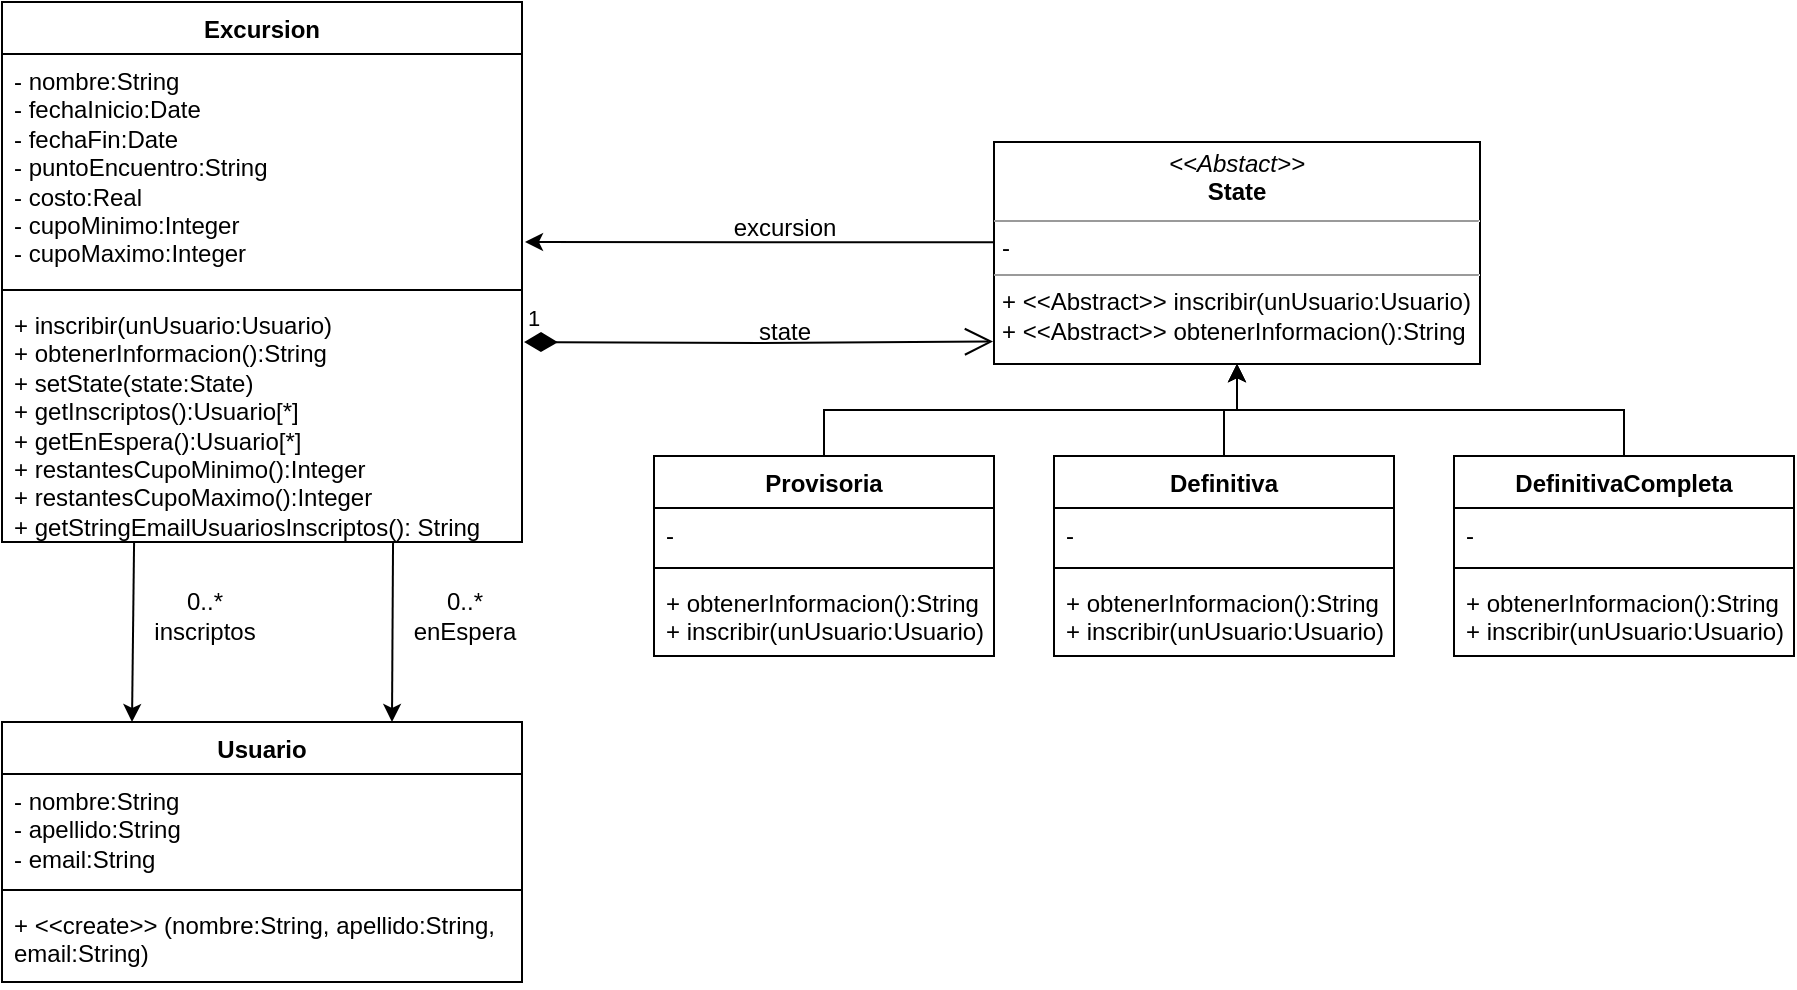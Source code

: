 <mxfile version="21.7.5" type="device">
  <diagram name="Page-1" id="VvDIMOCYECcrXnacSdCP">
    <mxGraphModel dx="964" dy="168" grid="1" gridSize="10" guides="1" tooltips="1" connect="1" arrows="1" fold="1" page="1" pageScale="1" pageWidth="827" pageHeight="1169" math="0" shadow="0">
      <root>
        <mxCell id="0" />
        <mxCell id="1" parent="0" />
        <mxCell id="ixvP6v56iMUqsWWSy3wV-1" value="Excursion" style="swimlane;fontStyle=1;align=center;verticalAlign=top;childLayout=stackLayout;horizontal=1;startSize=26;horizontalStack=0;resizeParent=1;resizeParentMax=0;resizeLast=0;collapsible=1;marginBottom=0;whiteSpace=wrap;html=1;" parent="1" vertex="1">
          <mxGeometry x="-46" y="30" width="260" height="270" as="geometry" />
        </mxCell>
        <mxCell id="ixvP6v56iMUqsWWSy3wV-2" value="- nombre:String&lt;br&gt;- fechaInicio:Date&lt;br&gt;- fechaFin:Date&lt;br&gt;- puntoEncuentro:String&lt;br&gt;- costo:Real&lt;br&gt;- cupoMinimo:Integer&lt;br&gt;- cupoMaximo:Integer" style="text;strokeColor=none;fillColor=none;align=left;verticalAlign=top;spacingLeft=4;spacingRight=4;overflow=hidden;rotatable=0;points=[[0,0.5],[1,0.5]];portConstraint=eastwest;whiteSpace=wrap;html=1;" parent="ixvP6v56iMUqsWWSy3wV-1" vertex="1">
          <mxGeometry y="26" width="260" height="114" as="geometry" />
        </mxCell>
        <mxCell id="ixvP6v56iMUqsWWSy3wV-3" value="" style="line;strokeWidth=1;fillColor=none;align=left;verticalAlign=middle;spacingTop=-1;spacingLeft=3;spacingRight=3;rotatable=0;labelPosition=right;points=[];portConstraint=eastwest;strokeColor=inherit;" parent="ixvP6v56iMUqsWWSy3wV-1" vertex="1">
          <mxGeometry y="140" width="260" height="8" as="geometry" />
        </mxCell>
        <mxCell id="ixvP6v56iMUqsWWSy3wV-4" value="+ inscribir(unUsuario:Usuario)&lt;br&gt;+ obtenerInformacion():String&lt;br&gt;+ setState(state:State)&lt;br&gt;+ getInscriptos():Usuario[*]&lt;br&gt;+ getEnEspera():Usuario[*]&lt;br&gt;+ restantesCupoMinimo():Integer&lt;br&gt;+ restantesCupoMaximo():Integer&lt;br&gt;+ getStringEmailUsuariosInscriptos(): String" style="text;strokeColor=none;fillColor=none;align=left;verticalAlign=top;spacingLeft=4;spacingRight=4;overflow=hidden;rotatable=0;points=[[0,0.5],[1,0.5]];portConstraint=eastwest;whiteSpace=wrap;html=1;" parent="ixvP6v56iMUqsWWSy3wV-1" vertex="1">
          <mxGeometry y="148" width="260" height="122" as="geometry" />
        </mxCell>
        <mxCell id="ixvP6v56iMUqsWWSy3wV-5" value="Usuario" style="swimlane;fontStyle=1;align=center;verticalAlign=top;childLayout=stackLayout;horizontal=1;startSize=26;horizontalStack=0;resizeParent=1;resizeParentMax=0;resizeLast=0;collapsible=1;marginBottom=0;whiteSpace=wrap;html=1;" parent="1" vertex="1">
          <mxGeometry x="-46" y="390" width="260" height="130" as="geometry" />
        </mxCell>
        <mxCell id="ixvP6v56iMUqsWWSy3wV-6" value="- nombre:String&lt;br&gt;- apellido:String&lt;br&gt;- email:String" style="text;strokeColor=none;fillColor=none;align=left;verticalAlign=top;spacingLeft=4;spacingRight=4;overflow=hidden;rotatable=0;points=[[0,0.5],[1,0.5]];portConstraint=eastwest;whiteSpace=wrap;html=1;" parent="ixvP6v56iMUqsWWSy3wV-5" vertex="1">
          <mxGeometry y="26" width="260" height="54" as="geometry" />
        </mxCell>
        <mxCell id="ixvP6v56iMUqsWWSy3wV-7" value="" style="line;strokeWidth=1;fillColor=none;align=left;verticalAlign=middle;spacingTop=-1;spacingLeft=3;spacingRight=3;rotatable=0;labelPosition=right;points=[];portConstraint=eastwest;strokeColor=inherit;" parent="ixvP6v56iMUqsWWSy3wV-5" vertex="1">
          <mxGeometry y="80" width="260" height="8" as="geometry" />
        </mxCell>
        <mxCell id="ixvP6v56iMUqsWWSy3wV-8" value="+ &amp;lt;&amp;lt;create&amp;gt;&amp;gt; (nombre:String, apellido:String, email:String)" style="text;strokeColor=none;fillColor=none;align=left;verticalAlign=top;spacingLeft=4;spacingRight=4;overflow=hidden;rotatable=0;points=[[0,0.5],[1,0.5]];portConstraint=eastwest;whiteSpace=wrap;html=1;" parent="ixvP6v56iMUqsWWSy3wV-5" vertex="1">
          <mxGeometry y="88" width="260" height="42" as="geometry" />
        </mxCell>
        <mxCell id="ixvP6v56iMUqsWWSy3wV-9" value="&lt;p style=&quot;margin:0px;margin-top:4px;text-align:center;&quot;&gt;&lt;i&gt;&amp;lt;&amp;lt;Abstact&amp;gt;&amp;gt;&lt;/i&gt;&lt;br&gt;&lt;b&gt;State&lt;/b&gt;&lt;/p&gt;&lt;hr size=&quot;1&quot;&gt;&lt;p style=&quot;margin:0px;margin-left:4px;&quot;&gt;-&lt;/p&gt;&lt;hr size=&quot;1&quot;&gt;&lt;p style=&quot;margin:0px;margin-left:4px;&quot;&gt;+ &amp;lt;&amp;lt;Abstract&amp;gt;&amp;gt; inscribir(unUsuario:Usuario)&lt;br&gt;&lt;/p&gt;&lt;p style=&quot;margin:0px;margin-left:4px;&quot;&gt;+ &amp;lt;&amp;lt;Abstract&amp;gt;&amp;gt; obtenerInformacion():String&lt;/p&gt;&lt;p style=&quot;margin:0px;margin-left:4px;&quot;&gt;&lt;br&gt;&lt;/p&gt;" style="verticalAlign=top;align=left;overflow=fill;fontSize=12;fontFamily=Helvetica;html=1;whiteSpace=wrap;" parent="1" vertex="1">
          <mxGeometry x="450" y="100" width="243" height="111" as="geometry" />
        </mxCell>
        <mxCell id="ixvP6v56iMUqsWWSy3wV-11" value="excursion" style="text;html=1;align=center;verticalAlign=middle;resizable=0;points=[];autosize=1;strokeColor=none;fillColor=none;" parent="1" vertex="1">
          <mxGeometry x="310" y="128" width="70" height="30" as="geometry" />
        </mxCell>
        <mxCell id="ixvP6v56iMUqsWWSy3wV-12" value="1" style="endArrow=open;html=1;endSize=12;startArrow=diamondThin;startSize=14;startFill=1;edgeStyle=orthogonalEdgeStyle;align=left;verticalAlign=bottom;rounded=0;entryX=-0.002;entryY=0.899;entryDx=0;entryDy=0;entryPerimeter=0;" parent="1" target="ixvP6v56iMUqsWWSy3wV-9" edge="1">
          <mxGeometry x="-1" y="3" relative="1" as="geometry">
            <mxPoint x="215" y="200" as="sourcePoint" />
            <mxPoint x="440" y="200" as="targetPoint" />
          </mxGeometry>
        </mxCell>
        <mxCell id="ixvP6v56iMUqsWWSy3wV-13" value="state" style="text;html=1;align=center;verticalAlign=middle;resizable=0;points=[];autosize=1;strokeColor=none;fillColor=none;" parent="1" vertex="1">
          <mxGeometry x="320" y="180" width="50" height="30" as="geometry" />
        </mxCell>
        <mxCell id="ixvP6v56iMUqsWWSy3wV-14" value="" style="endArrow=classic;html=1;rounded=0;entryX=0.25;entryY=0;entryDx=0;entryDy=0;exitX=0.254;exitY=1;exitDx=0;exitDy=0;exitPerimeter=0;" parent="1" edge="1" target="ixvP6v56iMUqsWWSy3wV-5" source="ixvP6v56iMUqsWWSy3wV-4">
          <mxGeometry width="50" height="50" relative="1" as="geometry">
            <mxPoint x="20" y="310" as="sourcePoint" />
            <mxPoint x="60" y="380.05" as="targetPoint" />
          </mxGeometry>
        </mxCell>
        <mxCell id="ixvP6v56iMUqsWWSy3wV-15" value="0..*&lt;br&gt;inscriptos" style="text;html=1;align=center;verticalAlign=middle;resizable=0;points=[];autosize=1;strokeColor=none;fillColor=none;" parent="1" vertex="1">
          <mxGeometry x="20" y="317" width="70" height="40" as="geometry" />
        </mxCell>
        <mxCell id="ixvP6v56iMUqsWWSy3wV-16" value="Provisoria" style="swimlane;fontStyle=1;align=center;verticalAlign=top;childLayout=stackLayout;horizontal=1;startSize=26;horizontalStack=0;resizeParent=1;resizeParentMax=0;resizeLast=0;collapsible=1;marginBottom=0;whiteSpace=wrap;html=1;" parent="1" vertex="1">
          <mxGeometry x="280" y="257" width="170" height="100" as="geometry" />
        </mxCell>
        <mxCell id="ixvP6v56iMUqsWWSy3wV-17" value="-" style="text;strokeColor=none;fillColor=none;align=left;verticalAlign=top;spacingLeft=4;spacingRight=4;overflow=hidden;rotatable=0;points=[[0,0.5],[1,0.5]];portConstraint=eastwest;whiteSpace=wrap;html=1;" parent="ixvP6v56iMUqsWWSy3wV-16" vertex="1">
          <mxGeometry y="26" width="170" height="26" as="geometry" />
        </mxCell>
        <mxCell id="ixvP6v56iMUqsWWSy3wV-18" value="" style="line;strokeWidth=1;fillColor=none;align=left;verticalAlign=middle;spacingTop=-1;spacingLeft=3;spacingRight=3;rotatable=0;labelPosition=right;points=[];portConstraint=eastwest;strokeColor=inherit;" parent="ixvP6v56iMUqsWWSy3wV-16" vertex="1">
          <mxGeometry y="52" width="170" height="8" as="geometry" />
        </mxCell>
        <mxCell id="ixvP6v56iMUqsWWSy3wV-19" value="+ obtenerInformacion():String&lt;br&gt;+ inscribir(unUsuario:Usuario)" style="text;strokeColor=none;fillColor=none;align=left;verticalAlign=top;spacingLeft=4;spacingRight=4;overflow=hidden;rotatable=0;points=[[0,0.5],[1,0.5]];portConstraint=eastwest;whiteSpace=wrap;html=1;" parent="ixvP6v56iMUqsWWSy3wV-16" vertex="1">
          <mxGeometry y="60" width="170" height="40" as="geometry" />
        </mxCell>
        <mxCell id="ixvP6v56iMUqsWWSy3wV-20" value="Definitiva" style="swimlane;fontStyle=1;align=center;verticalAlign=top;childLayout=stackLayout;horizontal=1;startSize=26;horizontalStack=0;resizeParent=1;resizeParentMax=0;resizeLast=0;collapsible=1;marginBottom=0;whiteSpace=wrap;html=1;" parent="1" vertex="1">
          <mxGeometry x="480" y="257" width="170" height="100" as="geometry" />
        </mxCell>
        <mxCell id="ixvP6v56iMUqsWWSy3wV-21" value="-" style="text;strokeColor=none;fillColor=none;align=left;verticalAlign=top;spacingLeft=4;spacingRight=4;overflow=hidden;rotatable=0;points=[[0,0.5],[1,0.5]];portConstraint=eastwest;whiteSpace=wrap;html=1;" parent="ixvP6v56iMUqsWWSy3wV-20" vertex="1">
          <mxGeometry y="26" width="170" height="26" as="geometry" />
        </mxCell>
        <mxCell id="ixvP6v56iMUqsWWSy3wV-22" value="" style="line;strokeWidth=1;fillColor=none;align=left;verticalAlign=middle;spacingTop=-1;spacingLeft=3;spacingRight=3;rotatable=0;labelPosition=right;points=[];portConstraint=eastwest;strokeColor=inherit;" parent="ixvP6v56iMUqsWWSy3wV-20" vertex="1">
          <mxGeometry y="52" width="170" height="8" as="geometry" />
        </mxCell>
        <mxCell id="ixvP6v56iMUqsWWSy3wV-23" value="+ obtenerInformacion():String&lt;br&gt;+ inscribir(unUsuario:Usuario)" style="text;strokeColor=none;fillColor=none;align=left;verticalAlign=top;spacingLeft=4;spacingRight=4;overflow=hidden;rotatable=0;points=[[0,0.5],[1,0.5]];portConstraint=eastwest;whiteSpace=wrap;html=1;" parent="ixvP6v56iMUqsWWSy3wV-20" vertex="1">
          <mxGeometry y="60" width="170" height="40" as="geometry" />
        </mxCell>
        <mxCell id="ixvP6v56iMUqsWWSy3wV-24" value="DefinitivaCompleta" style="swimlane;fontStyle=1;align=center;verticalAlign=top;childLayout=stackLayout;horizontal=1;startSize=26;horizontalStack=0;resizeParent=1;resizeParentMax=0;resizeLast=0;collapsible=1;marginBottom=0;whiteSpace=wrap;html=1;" parent="1" vertex="1">
          <mxGeometry x="680" y="257" width="170" height="100" as="geometry" />
        </mxCell>
        <mxCell id="ixvP6v56iMUqsWWSy3wV-25" value="-" style="text;strokeColor=none;fillColor=none;align=left;verticalAlign=top;spacingLeft=4;spacingRight=4;overflow=hidden;rotatable=0;points=[[0,0.5],[1,0.5]];portConstraint=eastwest;whiteSpace=wrap;html=1;" parent="ixvP6v56iMUqsWWSy3wV-24" vertex="1">
          <mxGeometry y="26" width="170" height="26" as="geometry" />
        </mxCell>
        <mxCell id="ixvP6v56iMUqsWWSy3wV-26" value="" style="line;strokeWidth=1;fillColor=none;align=left;verticalAlign=middle;spacingTop=-1;spacingLeft=3;spacingRight=3;rotatable=0;labelPosition=right;points=[];portConstraint=eastwest;strokeColor=inherit;" parent="ixvP6v56iMUqsWWSy3wV-24" vertex="1">
          <mxGeometry y="52" width="170" height="8" as="geometry" />
        </mxCell>
        <mxCell id="ixvP6v56iMUqsWWSy3wV-27" value="+ obtenerInformacion():String&lt;br&gt;+ inscribir(unUsuario:Usuario)" style="text;strokeColor=none;fillColor=none;align=left;verticalAlign=top;spacingLeft=4;spacingRight=4;overflow=hidden;rotatable=0;points=[[0,0.5],[1,0.5]];portConstraint=eastwest;whiteSpace=wrap;html=1;" parent="ixvP6v56iMUqsWWSy3wV-24" vertex="1">
          <mxGeometry y="60" width="170" height="40" as="geometry" />
        </mxCell>
        <mxCell id="ixvP6v56iMUqsWWSy3wV-28" value="" style="endArrow=classic;html=1;rounded=0;exitX=-0.001;exitY=0.452;exitDx=0;exitDy=0;exitPerimeter=0;" parent="1" source="ixvP6v56iMUqsWWSy3wV-9" edge="1">
          <mxGeometry width="50" height="50" relative="1" as="geometry">
            <mxPoint x="324.5" y="150" as="sourcePoint" />
            <mxPoint x="215.5" y="150" as="targetPoint" />
          </mxGeometry>
        </mxCell>
        <mxCell id="ixvP6v56iMUqsWWSy3wV-29" value="" style="endArrow=classic;html=1;rounded=0;exitX=0.5;exitY=0;exitDx=0;exitDy=0;entryX=0.5;entryY=1;entryDx=0;entryDy=0;edgeStyle=orthogonalEdgeStyle;" parent="1" source="ixvP6v56iMUqsWWSy3wV-16" target="ixvP6v56iMUqsWWSy3wV-9" edge="1">
          <mxGeometry width="50" height="50" relative="1" as="geometry">
            <mxPoint x="500" y="250" as="sourcePoint" />
            <mxPoint x="550" y="200" as="targetPoint" />
          </mxGeometry>
        </mxCell>
        <mxCell id="ixvP6v56iMUqsWWSy3wV-30" value="" style="endArrow=classic;html=1;rounded=0;exitX=0.5;exitY=0;exitDx=0;exitDy=0;entryX=0.5;entryY=1;entryDx=0;entryDy=0;edgeStyle=orthogonalEdgeStyle;" parent="1" source="ixvP6v56iMUqsWWSy3wV-20" target="ixvP6v56iMUqsWWSy3wV-9" edge="1">
          <mxGeometry width="50" height="50" relative="1" as="geometry">
            <mxPoint x="375" y="267" as="sourcePoint" />
            <mxPoint x="575" y="220" as="targetPoint" />
          </mxGeometry>
        </mxCell>
        <mxCell id="ixvP6v56iMUqsWWSy3wV-31" value="" style="endArrow=classic;html=1;rounded=0;exitX=0.5;exitY=0;exitDx=0;exitDy=0;entryX=0.5;entryY=1;entryDx=0;entryDy=0;edgeStyle=orthogonalEdgeStyle;" parent="1" source="ixvP6v56iMUqsWWSy3wV-24" target="ixvP6v56iMUqsWWSy3wV-9" edge="1">
          <mxGeometry width="50" height="50" relative="1" as="geometry">
            <mxPoint x="575" y="267" as="sourcePoint" />
            <mxPoint x="575" y="220" as="targetPoint" />
          </mxGeometry>
        </mxCell>
        <mxCell id="ixvP6v56iMUqsWWSy3wV-32" value="" style="endArrow=classic;html=1;rounded=0;exitX=0.752;exitY=1.004;exitDx=0;exitDy=0;exitPerimeter=0;entryX=0.75;entryY=0;entryDx=0;entryDy=0;" parent="1" edge="1" target="ixvP6v56iMUqsWWSy3wV-5" source="ixvP6v56iMUqsWWSy3wV-4">
          <mxGeometry width="50" height="50" relative="1" as="geometry">
            <mxPoint x="183.0" y="309.998" as="sourcePoint" />
            <mxPoint x="183" y="380" as="targetPoint" />
          </mxGeometry>
        </mxCell>
        <mxCell id="ixvP6v56iMUqsWWSy3wV-33" value="0..*&lt;br&gt;enEspera" style="text;html=1;align=center;verticalAlign=middle;resizable=0;points=[];autosize=1;strokeColor=none;fillColor=none;" parent="1" vertex="1">
          <mxGeometry x="150" y="317" width="70" height="40" as="geometry" />
        </mxCell>
      </root>
    </mxGraphModel>
  </diagram>
</mxfile>
